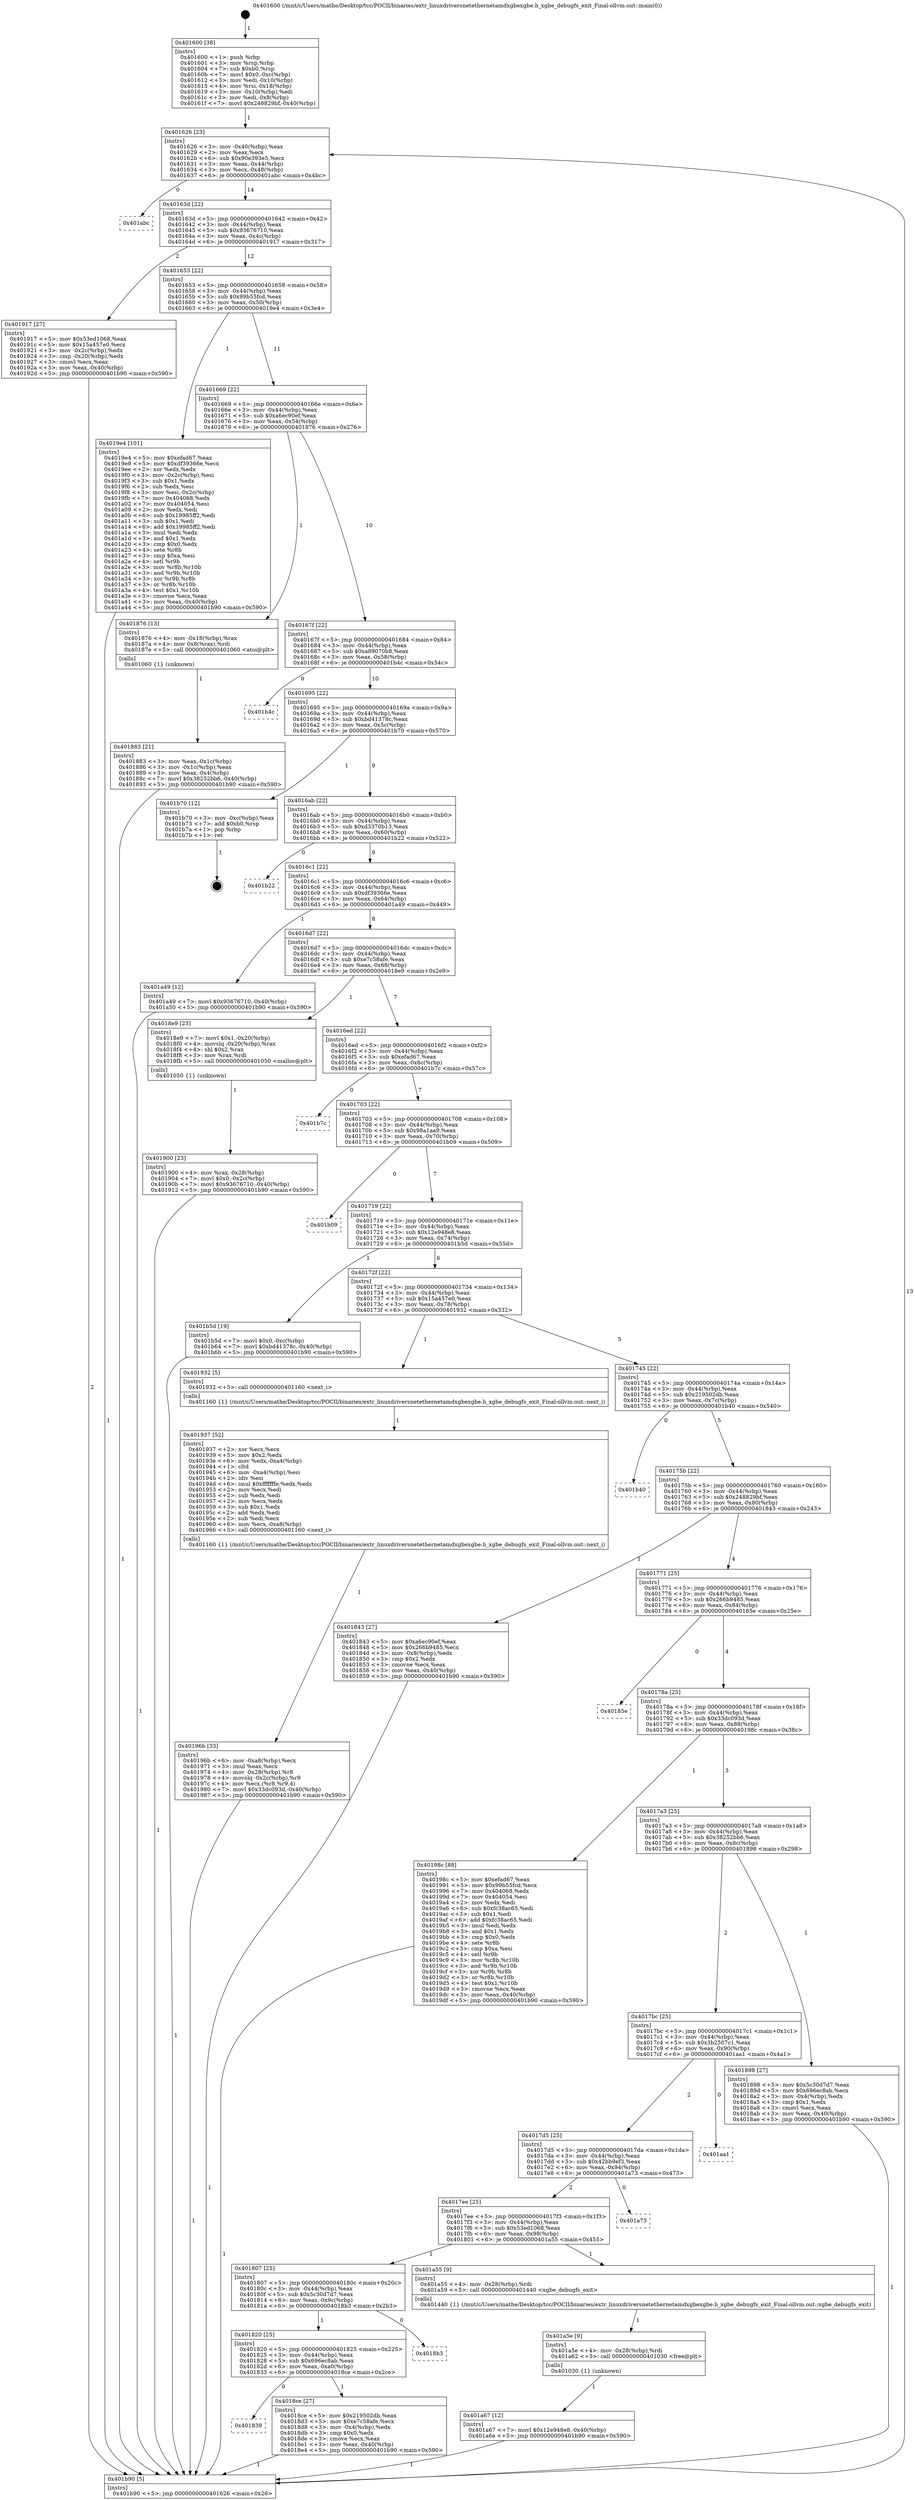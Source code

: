 digraph "0x401600" {
  label = "0x401600 (/mnt/c/Users/mathe/Desktop/tcc/POCII/binaries/extr_linuxdriversnetethernetamdxgbexgbe.h_xgbe_debugfs_exit_Final-ollvm.out::main(0))"
  labelloc = "t"
  node[shape=record]

  Entry [label="",width=0.3,height=0.3,shape=circle,fillcolor=black,style=filled]
  "0x401626" [label="{
     0x401626 [23]\l
     | [instrs]\l
     &nbsp;&nbsp;0x401626 \<+3\>: mov -0x40(%rbp),%eax\l
     &nbsp;&nbsp;0x401629 \<+2\>: mov %eax,%ecx\l
     &nbsp;&nbsp;0x40162b \<+6\>: sub $0x90e393e5,%ecx\l
     &nbsp;&nbsp;0x401631 \<+3\>: mov %eax,-0x44(%rbp)\l
     &nbsp;&nbsp;0x401634 \<+3\>: mov %ecx,-0x48(%rbp)\l
     &nbsp;&nbsp;0x401637 \<+6\>: je 0000000000401abc \<main+0x4bc\>\l
  }"]
  "0x401abc" [label="{
     0x401abc\l
  }", style=dashed]
  "0x40163d" [label="{
     0x40163d [22]\l
     | [instrs]\l
     &nbsp;&nbsp;0x40163d \<+5\>: jmp 0000000000401642 \<main+0x42\>\l
     &nbsp;&nbsp;0x401642 \<+3\>: mov -0x44(%rbp),%eax\l
     &nbsp;&nbsp;0x401645 \<+5\>: sub $0x93676710,%eax\l
     &nbsp;&nbsp;0x40164a \<+3\>: mov %eax,-0x4c(%rbp)\l
     &nbsp;&nbsp;0x40164d \<+6\>: je 0000000000401917 \<main+0x317\>\l
  }"]
  Exit [label="",width=0.3,height=0.3,shape=circle,fillcolor=black,style=filled,peripheries=2]
  "0x401917" [label="{
     0x401917 [27]\l
     | [instrs]\l
     &nbsp;&nbsp;0x401917 \<+5\>: mov $0x53ed1068,%eax\l
     &nbsp;&nbsp;0x40191c \<+5\>: mov $0x15a457e0,%ecx\l
     &nbsp;&nbsp;0x401921 \<+3\>: mov -0x2c(%rbp),%edx\l
     &nbsp;&nbsp;0x401924 \<+3\>: cmp -0x20(%rbp),%edx\l
     &nbsp;&nbsp;0x401927 \<+3\>: cmovl %ecx,%eax\l
     &nbsp;&nbsp;0x40192a \<+3\>: mov %eax,-0x40(%rbp)\l
     &nbsp;&nbsp;0x40192d \<+5\>: jmp 0000000000401b90 \<main+0x590\>\l
  }"]
  "0x401653" [label="{
     0x401653 [22]\l
     | [instrs]\l
     &nbsp;&nbsp;0x401653 \<+5\>: jmp 0000000000401658 \<main+0x58\>\l
     &nbsp;&nbsp;0x401658 \<+3\>: mov -0x44(%rbp),%eax\l
     &nbsp;&nbsp;0x40165b \<+5\>: sub $0x99b55fcd,%eax\l
     &nbsp;&nbsp;0x401660 \<+3\>: mov %eax,-0x50(%rbp)\l
     &nbsp;&nbsp;0x401663 \<+6\>: je 00000000004019e4 \<main+0x3e4\>\l
  }"]
  "0x401a67" [label="{
     0x401a67 [12]\l
     | [instrs]\l
     &nbsp;&nbsp;0x401a67 \<+7\>: movl $0x12e948e8,-0x40(%rbp)\l
     &nbsp;&nbsp;0x401a6e \<+5\>: jmp 0000000000401b90 \<main+0x590\>\l
  }"]
  "0x4019e4" [label="{
     0x4019e4 [101]\l
     | [instrs]\l
     &nbsp;&nbsp;0x4019e4 \<+5\>: mov $0xefad67,%eax\l
     &nbsp;&nbsp;0x4019e9 \<+5\>: mov $0xdf39366e,%ecx\l
     &nbsp;&nbsp;0x4019ee \<+2\>: xor %edx,%edx\l
     &nbsp;&nbsp;0x4019f0 \<+3\>: mov -0x2c(%rbp),%esi\l
     &nbsp;&nbsp;0x4019f3 \<+3\>: sub $0x1,%edx\l
     &nbsp;&nbsp;0x4019f6 \<+2\>: sub %edx,%esi\l
     &nbsp;&nbsp;0x4019f8 \<+3\>: mov %esi,-0x2c(%rbp)\l
     &nbsp;&nbsp;0x4019fb \<+7\>: mov 0x404068,%edx\l
     &nbsp;&nbsp;0x401a02 \<+7\>: mov 0x404054,%esi\l
     &nbsp;&nbsp;0x401a09 \<+2\>: mov %edx,%edi\l
     &nbsp;&nbsp;0x401a0b \<+6\>: sub $0x19985ff2,%edi\l
     &nbsp;&nbsp;0x401a11 \<+3\>: sub $0x1,%edi\l
     &nbsp;&nbsp;0x401a14 \<+6\>: add $0x19985ff2,%edi\l
     &nbsp;&nbsp;0x401a1a \<+3\>: imul %edi,%edx\l
     &nbsp;&nbsp;0x401a1d \<+3\>: and $0x1,%edx\l
     &nbsp;&nbsp;0x401a20 \<+3\>: cmp $0x0,%edx\l
     &nbsp;&nbsp;0x401a23 \<+4\>: sete %r8b\l
     &nbsp;&nbsp;0x401a27 \<+3\>: cmp $0xa,%esi\l
     &nbsp;&nbsp;0x401a2a \<+4\>: setl %r9b\l
     &nbsp;&nbsp;0x401a2e \<+3\>: mov %r8b,%r10b\l
     &nbsp;&nbsp;0x401a31 \<+3\>: and %r9b,%r10b\l
     &nbsp;&nbsp;0x401a34 \<+3\>: xor %r9b,%r8b\l
     &nbsp;&nbsp;0x401a37 \<+3\>: or %r8b,%r10b\l
     &nbsp;&nbsp;0x401a3a \<+4\>: test $0x1,%r10b\l
     &nbsp;&nbsp;0x401a3e \<+3\>: cmovne %ecx,%eax\l
     &nbsp;&nbsp;0x401a41 \<+3\>: mov %eax,-0x40(%rbp)\l
     &nbsp;&nbsp;0x401a44 \<+5\>: jmp 0000000000401b90 \<main+0x590\>\l
  }"]
  "0x401669" [label="{
     0x401669 [22]\l
     | [instrs]\l
     &nbsp;&nbsp;0x401669 \<+5\>: jmp 000000000040166e \<main+0x6e\>\l
     &nbsp;&nbsp;0x40166e \<+3\>: mov -0x44(%rbp),%eax\l
     &nbsp;&nbsp;0x401671 \<+5\>: sub $0xa6ec90ef,%eax\l
     &nbsp;&nbsp;0x401676 \<+3\>: mov %eax,-0x54(%rbp)\l
     &nbsp;&nbsp;0x401679 \<+6\>: je 0000000000401876 \<main+0x276\>\l
  }"]
  "0x401a5e" [label="{
     0x401a5e [9]\l
     | [instrs]\l
     &nbsp;&nbsp;0x401a5e \<+4\>: mov -0x28(%rbp),%rdi\l
     &nbsp;&nbsp;0x401a62 \<+5\>: call 0000000000401030 \<free@plt\>\l
     | [calls]\l
     &nbsp;&nbsp;0x401030 \{1\} (unknown)\l
  }"]
  "0x401876" [label="{
     0x401876 [13]\l
     | [instrs]\l
     &nbsp;&nbsp;0x401876 \<+4\>: mov -0x18(%rbp),%rax\l
     &nbsp;&nbsp;0x40187a \<+4\>: mov 0x8(%rax),%rdi\l
     &nbsp;&nbsp;0x40187e \<+5\>: call 0000000000401060 \<atoi@plt\>\l
     | [calls]\l
     &nbsp;&nbsp;0x401060 \{1\} (unknown)\l
  }"]
  "0x40167f" [label="{
     0x40167f [22]\l
     | [instrs]\l
     &nbsp;&nbsp;0x40167f \<+5\>: jmp 0000000000401684 \<main+0x84\>\l
     &nbsp;&nbsp;0x401684 \<+3\>: mov -0x44(%rbp),%eax\l
     &nbsp;&nbsp;0x401687 \<+5\>: sub $0xa89070b8,%eax\l
     &nbsp;&nbsp;0x40168c \<+3\>: mov %eax,-0x58(%rbp)\l
     &nbsp;&nbsp;0x40168f \<+6\>: je 0000000000401b4c \<main+0x54c\>\l
  }"]
  "0x40196b" [label="{
     0x40196b [33]\l
     | [instrs]\l
     &nbsp;&nbsp;0x40196b \<+6\>: mov -0xa8(%rbp),%ecx\l
     &nbsp;&nbsp;0x401971 \<+3\>: imul %eax,%ecx\l
     &nbsp;&nbsp;0x401974 \<+4\>: mov -0x28(%rbp),%r8\l
     &nbsp;&nbsp;0x401978 \<+4\>: movslq -0x2c(%rbp),%r9\l
     &nbsp;&nbsp;0x40197c \<+4\>: mov %ecx,(%r8,%r9,4)\l
     &nbsp;&nbsp;0x401980 \<+7\>: movl $0x33dc093d,-0x40(%rbp)\l
     &nbsp;&nbsp;0x401987 \<+5\>: jmp 0000000000401b90 \<main+0x590\>\l
  }"]
  "0x401b4c" [label="{
     0x401b4c\l
  }", style=dashed]
  "0x401695" [label="{
     0x401695 [22]\l
     | [instrs]\l
     &nbsp;&nbsp;0x401695 \<+5\>: jmp 000000000040169a \<main+0x9a\>\l
     &nbsp;&nbsp;0x40169a \<+3\>: mov -0x44(%rbp),%eax\l
     &nbsp;&nbsp;0x40169d \<+5\>: sub $0xbd41378c,%eax\l
     &nbsp;&nbsp;0x4016a2 \<+3\>: mov %eax,-0x5c(%rbp)\l
     &nbsp;&nbsp;0x4016a5 \<+6\>: je 0000000000401b70 \<main+0x570\>\l
  }"]
  "0x401937" [label="{
     0x401937 [52]\l
     | [instrs]\l
     &nbsp;&nbsp;0x401937 \<+2\>: xor %ecx,%ecx\l
     &nbsp;&nbsp;0x401939 \<+5\>: mov $0x2,%edx\l
     &nbsp;&nbsp;0x40193e \<+6\>: mov %edx,-0xa4(%rbp)\l
     &nbsp;&nbsp;0x401944 \<+1\>: cltd\l
     &nbsp;&nbsp;0x401945 \<+6\>: mov -0xa4(%rbp),%esi\l
     &nbsp;&nbsp;0x40194b \<+2\>: idiv %esi\l
     &nbsp;&nbsp;0x40194d \<+6\>: imul $0xfffffffe,%edx,%edx\l
     &nbsp;&nbsp;0x401953 \<+2\>: mov %ecx,%edi\l
     &nbsp;&nbsp;0x401955 \<+2\>: sub %edx,%edi\l
     &nbsp;&nbsp;0x401957 \<+2\>: mov %ecx,%edx\l
     &nbsp;&nbsp;0x401959 \<+3\>: sub $0x1,%edx\l
     &nbsp;&nbsp;0x40195c \<+2\>: add %edx,%edi\l
     &nbsp;&nbsp;0x40195e \<+2\>: sub %edi,%ecx\l
     &nbsp;&nbsp;0x401960 \<+6\>: mov %ecx,-0xa8(%rbp)\l
     &nbsp;&nbsp;0x401966 \<+5\>: call 0000000000401160 \<next_i\>\l
     | [calls]\l
     &nbsp;&nbsp;0x401160 \{1\} (/mnt/c/Users/mathe/Desktop/tcc/POCII/binaries/extr_linuxdriversnetethernetamdxgbexgbe.h_xgbe_debugfs_exit_Final-ollvm.out::next_i)\l
  }"]
  "0x401b70" [label="{
     0x401b70 [12]\l
     | [instrs]\l
     &nbsp;&nbsp;0x401b70 \<+3\>: mov -0xc(%rbp),%eax\l
     &nbsp;&nbsp;0x401b73 \<+7\>: add $0xb0,%rsp\l
     &nbsp;&nbsp;0x401b7a \<+1\>: pop %rbp\l
     &nbsp;&nbsp;0x401b7b \<+1\>: ret\l
  }"]
  "0x4016ab" [label="{
     0x4016ab [22]\l
     | [instrs]\l
     &nbsp;&nbsp;0x4016ab \<+5\>: jmp 00000000004016b0 \<main+0xb0\>\l
     &nbsp;&nbsp;0x4016b0 \<+3\>: mov -0x44(%rbp),%eax\l
     &nbsp;&nbsp;0x4016b3 \<+5\>: sub $0xd3370b13,%eax\l
     &nbsp;&nbsp;0x4016b8 \<+3\>: mov %eax,-0x60(%rbp)\l
     &nbsp;&nbsp;0x4016bb \<+6\>: je 0000000000401b22 \<main+0x522\>\l
  }"]
  "0x401900" [label="{
     0x401900 [23]\l
     | [instrs]\l
     &nbsp;&nbsp;0x401900 \<+4\>: mov %rax,-0x28(%rbp)\l
     &nbsp;&nbsp;0x401904 \<+7\>: movl $0x0,-0x2c(%rbp)\l
     &nbsp;&nbsp;0x40190b \<+7\>: movl $0x93676710,-0x40(%rbp)\l
     &nbsp;&nbsp;0x401912 \<+5\>: jmp 0000000000401b90 \<main+0x590\>\l
  }"]
  "0x401b22" [label="{
     0x401b22\l
  }", style=dashed]
  "0x4016c1" [label="{
     0x4016c1 [22]\l
     | [instrs]\l
     &nbsp;&nbsp;0x4016c1 \<+5\>: jmp 00000000004016c6 \<main+0xc6\>\l
     &nbsp;&nbsp;0x4016c6 \<+3\>: mov -0x44(%rbp),%eax\l
     &nbsp;&nbsp;0x4016c9 \<+5\>: sub $0xdf39366e,%eax\l
     &nbsp;&nbsp;0x4016ce \<+3\>: mov %eax,-0x64(%rbp)\l
     &nbsp;&nbsp;0x4016d1 \<+6\>: je 0000000000401a49 \<main+0x449\>\l
  }"]
  "0x401839" [label="{
     0x401839\l
  }", style=dashed]
  "0x401a49" [label="{
     0x401a49 [12]\l
     | [instrs]\l
     &nbsp;&nbsp;0x401a49 \<+7\>: movl $0x93676710,-0x40(%rbp)\l
     &nbsp;&nbsp;0x401a50 \<+5\>: jmp 0000000000401b90 \<main+0x590\>\l
  }"]
  "0x4016d7" [label="{
     0x4016d7 [22]\l
     | [instrs]\l
     &nbsp;&nbsp;0x4016d7 \<+5\>: jmp 00000000004016dc \<main+0xdc\>\l
     &nbsp;&nbsp;0x4016dc \<+3\>: mov -0x44(%rbp),%eax\l
     &nbsp;&nbsp;0x4016df \<+5\>: sub $0xe7c58afe,%eax\l
     &nbsp;&nbsp;0x4016e4 \<+3\>: mov %eax,-0x68(%rbp)\l
     &nbsp;&nbsp;0x4016e7 \<+6\>: je 00000000004018e9 \<main+0x2e9\>\l
  }"]
  "0x4018ce" [label="{
     0x4018ce [27]\l
     | [instrs]\l
     &nbsp;&nbsp;0x4018ce \<+5\>: mov $0x219502db,%eax\l
     &nbsp;&nbsp;0x4018d3 \<+5\>: mov $0xe7c58afe,%ecx\l
     &nbsp;&nbsp;0x4018d8 \<+3\>: mov -0x4(%rbp),%edx\l
     &nbsp;&nbsp;0x4018db \<+3\>: cmp $0x0,%edx\l
     &nbsp;&nbsp;0x4018de \<+3\>: cmove %ecx,%eax\l
     &nbsp;&nbsp;0x4018e1 \<+3\>: mov %eax,-0x40(%rbp)\l
     &nbsp;&nbsp;0x4018e4 \<+5\>: jmp 0000000000401b90 \<main+0x590\>\l
  }"]
  "0x4018e9" [label="{
     0x4018e9 [23]\l
     | [instrs]\l
     &nbsp;&nbsp;0x4018e9 \<+7\>: movl $0x1,-0x20(%rbp)\l
     &nbsp;&nbsp;0x4018f0 \<+4\>: movslq -0x20(%rbp),%rax\l
     &nbsp;&nbsp;0x4018f4 \<+4\>: shl $0x2,%rax\l
     &nbsp;&nbsp;0x4018f8 \<+3\>: mov %rax,%rdi\l
     &nbsp;&nbsp;0x4018fb \<+5\>: call 0000000000401050 \<malloc@plt\>\l
     | [calls]\l
     &nbsp;&nbsp;0x401050 \{1\} (unknown)\l
  }"]
  "0x4016ed" [label="{
     0x4016ed [22]\l
     | [instrs]\l
     &nbsp;&nbsp;0x4016ed \<+5\>: jmp 00000000004016f2 \<main+0xf2\>\l
     &nbsp;&nbsp;0x4016f2 \<+3\>: mov -0x44(%rbp),%eax\l
     &nbsp;&nbsp;0x4016f5 \<+5\>: sub $0xefad67,%eax\l
     &nbsp;&nbsp;0x4016fa \<+3\>: mov %eax,-0x6c(%rbp)\l
     &nbsp;&nbsp;0x4016fd \<+6\>: je 0000000000401b7c \<main+0x57c\>\l
  }"]
  "0x401820" [label="{
     0x401820 [25]\l
     | [instrs]\l
     &nbsp;&nbsp;0x401820 \<+5\>: jmp 0000000000401825 \<main+0x225\>\l
     &nbsp;&nbsp;0x401825 \<+3\>: mov -0x44(%rbp),%eax\l
     &nbsp;&nbsp;0x401828 \<+5\>: sub $0x696ec8ab,%eax\l
     &nbsp;&nbsp;0x40182d \<+6\>: mov %eax,-0xa0(%rbp)\l
     &nbsp;&nbsp;0x401833 \<+6\>: je 00000000004018ce \<main+0x2ce\>\l
  }"]
  "0x401b7c" [label="{
     0x401b7c\l
  }", style=dashed]
  "0x401703" [label="{
     0x401703 [22]\l
     | [instrs]\l
     &nbsp;&nbsp;0x401703 \<+5\>: jmp 0000000000401708 \<main+0x108\>\l
     &nbsp;&nbsp;0x401708 \<+3\>: mov -0x44(%rbp),%eax\l
     &nbsp;&nbsp;0x40170b \<+5\>: sub $0x98a1aa9,%eax\l
     &nbsp;&nbsp;0x401710 \<+3\>: mov %eax,-0x70(%rbp)\l
     &nbsp;&nbsp;0x401713 \<+6\>: je 0000000000401b09 \<main+0x509\>\l
  }"]
  "0x4018b3" [label="{
     0x4018b3\l
  }", style=dashed]
  "0x401b09" [label="{
     0x401b09\l
  }", style=dashed]
  "0x401719" [label="{
     0x401719 [22]\l
     | [instrs]\l
     &nbsp;&nbsp;0x401719 \<+5\>: jmp 000000000040171e \<main+0x11e\>\l
     &nbsp;&nbsp;0x40171e \<+3\>: mov -0x44(%rbp),%eax\l
     &nbsp;&nbsp;0x401721 \<+5\>: sub $0x12e948e8,%eax\l
     &nbsp;&nbsp;0x401726 \<+3\>: mov %eax,-0x74(%rbp)\l
     &nbsp;&nbsp;0x401729 \<+6\>: je 0000000000401b5d \<main+0x55d\>\l
  }"]
  "0x401807" [label="{
     0x401807 [25]\l
     | [instrs]\l
     &nbsp;&nbsp;0x401807 \<+5\>: jmp 000000000040180c \<main+0x20c\>\l
     &nbsp;&nbsp;0x40180c \<+3\>: mov -0x44(%rbp),%eax\l
     &nbsp;&nbsp;0x40180f \<+5\>: sub $0x5c30d7d7,%eax\l
     &nbsp;&nbsp;0x401814 \<+6\>: mov %eax,-0x9c(%rbp)\l
     &nbsp;&nbsp;0x40181a \<+6\>: je 00000000004018b3 \<main+0x2b3\>\l
  }"]
  "0x401b5d" [label="{
     0x401b5d [19]\l
     | [instrs]\l
     &nbsp;&nbsp;0x401b5d \<+7\>: movl $0x0,-0xc(%rbp)\l
     &nbsp;&nbsp;0x401b64 \<+7\>: movl $0xbd41378c,-0x40(%rbp)\l
     &nbsp;&nbsp;0x401b6b \<+5\>: jmp 0000000000401b90 \<main+0x590\>\l
  }"]
  "0x40172f" [label="{
     0x40172f [22]\l
     | [instrs]\l
     &nbsp;&nbsp;0x40172f \<+5\>: jmp 0000000000401734 \<main+0x134\>\l
     &nbsp;&nbsp;0x401734 \<+3\>: mov -0x44(%rbp),%eax\l
     &nbsp;&nbsp;0x401737 \<+5\>: sub $0x15a457e0,%eax\l
     &nbsp;&nbsp;0x40173c \<+3\>: mov %eax,-0x78(%rbp)\l
     &nbsp;&nbsp;0x40173f \<+6\>: je 0000000000401932 \<main+0x332\>\l
  }"]
  "0x401a55" [label="{
     0x401a55 [9]\l
     | [instrs]\l
     &nbsp;&nbsp;0x401a55 \<+4\>: mov -0x28(%rbp),%rdi\l
     &nbsp;&nbsp;0x401a59 \<+5\>: call 0000000000401440 \<xgbe_debugfs_exit\>\l
     | [calls]\l
     &nbsp;&nbsp;0x401440 \{1\} (/mnt/c/Users/mathe/Desktop/tcc/POCII/binaries/extr_linuxdriversnetethernetamdxgbexgbe.h_xgbe_debugfs_exit_Final-ollvm.out::xgbe_debugfs_exit)\l
  }"]
  "0x401932" [label="{
     0x401932 [5]\l
     | [instrs]\l
     &nbsp;&nbsp;0x401932 \<+5\>: call 0000000000401160 \<next_i\>\l
     | [calls]\l
     &nbsp;&nbsp;0x401160 \{1\} (/mnt/c/Users/mathe/Desktop/tcc/POCII/binaries/extr_linuxdriversnetethernetamdxgbexgbe.h_xgbe_debugfs_exit_Final-ollvm.out::next_i)\l
  }"]
  "0x401745" [label="{
     0x401745 [22]\l
     | [instrs]\l
     &nbsp;&nbsp;0x401745 \<+5\>: jmp 000000000040174a \<main+0x14a\>\l
     &nbsp;&nbsp;0x40174a \<+3\>: mov -0x44(%rbp),%eax\l
     &nbsp;&nbsp;0x40174d \<+5\>: sub $0x219502db,%eax\l
     &nbsp;&nbsp;0x401752 \<+3\>: mov %eax,-0x7c(%rbp)\l
     &nbsp;&nbsp;0x401755 \<+6\>: je 0000000000401b40 \<main+0x540\>\l
  }"]
  "0x4017ee" [label="{
     0x4017ee [25]\l
     | [instrs]\l
     &nbsp;&nbsp;0x4017ee \<+5\>: jmp 00000000004017f3 \<main+0x1f3\>\l
     &nbsp;&nbsp;0x4017f3 \<+3\>: mov -0x44(%rbp),%eax\l
     &nbsp;&nbsp;0x4017f6 \<+5\>: sub $0x53ed1068,%eax\l
     &nbsp;&nbsp;0x4017fb \<+6\>: mov %eax,-0x98(%rbp)\l
     &nbsp;&nbsp;0x401801 \<+6\>: je 0000000000401a55 \<main+0x455\>\l
  }"]
  "0x401b40" [label="{
     0x401b40\l
  }", style=dashed]
  "0x40175b" [label="{
     0x40175b [22]\l
     | [instrs]\l
     &nbsp;&nbsp;0x40175b \<+5\>: jmp 0000000000401760 \<main+0x160\>\l
     &nbsp;&nbsp;0x401760 \<+3\>: mov -0x44(%rbp),%eax\l
     &nbsp;&nbsp;0x401763 \<+5\>: sub $0x248829bf,%eax\l
     &nbsp;&nbsp;0x401768 \<+3\>: mov %eax,-0x80(%rbp)\l
     &nbsp;&nbsp;0x40176b \<+6\>: je 0000000000401843 \<main+0x243\>\l
  }"]
  "0x401a73" [label="{
     0x401a73\l
  }", style=dashed]
  "0x401843" [label="{
     0x401843 [27]\l
     | [instrs]\l
     &nbsp;&nbsp;0x401843 \<+5\>: mov $0xa6ec90ef,%eax\l
     &nbsp;&nbsp;0x401848 \<+5\>: mov $0x266b9485,%ecx\l
     &nbsp;&nbsp;0x40184d \<+3\>: mov -0x8(%rbp),%edx\l
     &nbsp;&nbsp;0x401850 \<+3\>: cmp $0x2,%edx\l
     &nbsp;&nbsp;0x401853 \<+3\>: cmovne %ecx,%eax\l
     &nbsp;&nbsp;0x401856 \<+3\>: mov %eax,-0x40(%rbp)\l
     &nbsp;&nbsp;0x401859 \<+5\>: jmp 0000000000401b90 \<main+0x590\>\l
  }"]
  "0x401771" [label="{
     0x401771 [25]\l
     | [instrs]\l
     &nbsp;&nbsp;0x401771 \<+5\>: jmp 0000000000401776 \<main+0x176\>\l
     &nbsp;&nbsp;0x401776 \<+3\>: mov -0x44(%rbp),%eax\l
     &nbsp;&nbsp;0x401779 \<+5\>: sub $0x266b9485,%eax\l
     &nbsp;&nbsp;0x40177e \<+6\>: mov %eax,-0x84(%rbp)\l
     &nbsp;&nbsp;0x401784 \<+6\>: je 000000000040185e \<main+0x25e\>\l
  }"]
  "0x401b90" [label="{
     0x401b90 [5]\l
     | [instrs]\l
     &nbsp;&nbsp;0x401b90 \<+5\>: jmp 0000000000401626 \<main+0x26\>\l
  }"]
  "0x401600" [label="{
     0x401600 [38]\l
     | [instrs]\l
     &nbsp;&nbsp;0x401600 \<+1\>: push %rbp\l
     &nbsp;&nbsp;0x401601 \<+3\>: mov %rsp,%rbp\l
     &nbsp;&nbsp;0x401604 \<+7\>: sub $0xb0,%rsp\l
     &nbsp;&nbsp;0x40160b \<+7\>: movl $0x0,-0xc(%rbp)\l
     &nbsp;&nbsp;0x401612 \<+3\>: mov %edi,-0x10(%rbp)\l
     &nbsp;&nbsp;0x401615 \<+4\>: mov %rsi,-0x18(%rbp)\l
     &nbsp;&nbsp;0x401619 \<+3\>: mov -0x10(%rbp),%edi\l
     &nbsp;&nbsp;0x40161c \<+3\>: mov %edi,-0x8(%rbp)\l
     &nbsp;&nbsp;0x40161f \<+7\>: movl $0x248829bf,-0x40(%rbp)\l
  }"]
  "0x401883" [label="{
     0x401883 [21]\l
     | [instrs]\l
     &nbsp;&nbsp;0x401883 \<+3\>: mov %eax,-0x1c(%rbp)\l
     &nbsp;&nbsp;0x401886 \<+3\>: mov -0x1c(%rbp),%eax\l
     &nbsp;&nbsp;0x401889 \<+3\>: mov %eax,-0x4(%rbp)\l
     &nbsp;&nbsp;0x40188c \<+7\>: movl $0x38252bb6,-0x40(%rbp)\l
     &nbsp;&nbsp;0x401893 \<+5\>: jmp 0000000000401b90 \<main+0x590\>\l
  }"]
  "0x4017d5" [label="{
     0x4017d5 [25]\l
     | [instrs]\l
     &nbsp;&nbsp;0x4017d5 \<+5\>: jmp 00000000004017da \<main+0x1da\>\l
     &nbsp;&nbsp;0x4017da \<+3\>: mov -0x44(%rbp),%eax\l
     &nbsp;&nbsp;0x4017dd \<+5\>: sub $0x42bb9ef3,%eax\l
     &nbsp;&nbsp;0x4017e2 \<+6\>: mov %eax,-0x94(%rbp)\l
     &nbsp;&nbsp;0x4017e8 \<+6\>: je 0000000000401a73 \<main+0x473\>\l
  }"]
  "0x40185e" [label="{
     0x40185e\l
  }", style=dashed]
  "0x40178a" [label="{
     0x40178a [25]\l
     | [instrs]\l
     &nbsp;&nbsp;0x40178a \<+5\>: jmp 000000000040178f \<main+0x18f\>\l
     &nbsp;&nbsp;0x40178f \<+3\>: mov -0x44(%rbp),%eax\l
     &nbsp;&nbsp;0x401792 \<+5\>: sub $0x33dc093d,%eax\l
     &nbsp;&nbsp;0x401797 \<+6\>: mov %eax,-0x88(%rbp)\l
     &nbsp;&nbsp;0x40179d \<+6\>: je 000000000040198c \<main+0x38c\>\l
  }"]
  "0x401aa1" [label="{
     0x401aa1\l
  }", style=dashed]
  "0x40198c" [label="{
     0x40198c [88]\l
     | [instrs]\l
     &nbsp;&nbsp;0x40198c \<+5\>: mov $0xefad67,%eax\l
     &nbsp;&nbsp;0x401991 \<+5\>: mov $0x99b55fcd,%ecx\l
     &nbsp;&nbsp;0x401996 \<+7\>: mov 0x404068,%edx\l
     &nbsp;&nbsp;0x40199d \<+7\>: mov 0x404054,%esi\l
     &nbsp;&nbsp;0x4019a4 \<+2\>: mov %edx,%edi\l
     &nbsp;&nbsp;0x4019a6 \<+6\>: sub $0xfc38ac65,%edi\l
     &nbsp;&nbsp;0x4019ac \<+3\>: sub $0x1,%edi\l
     &nbsp;&nbsp;0x4019af \<+6\>: add $0xfc38ac65,%edi\l
     &nbsp;&nbsp;0x4019b5 \<+3\>: imul %edi,%edx\l
     &nbsp;&nbsp;0x4019b8 \<+3\>: and $0x1,%edx\l
     &nbsp;&nbsp;0x4019bb \<+3\>: cmp $0x0,%edx\l
     &nbsp;&nbsp;0x4019be \<+4\>: sete %r8b\l
     &nbsp;&nbsp;0x4019c2 \<+3\>: cmp $0xa,%esi\l
     &nbsp;&nbsp;0x4019c5 \<+4\>: setl %r9b\l
     &nbsp;&nbsp;0x4019c9 \<+3\>: mov %r8b,%r10b\l
     &nbsp;&nbsp;0x4019cc \<+3\>: and %r9b,%r10b\l
     &nbsp;&nbsp;0x4019cf \<+3\>: xor %r9b,%r8b\l
     &nbsp;&nbsp;0x4019d2 \<+3\>: or %r8b,%r10b\l
     &nbsp;&nbsp;0x4019d5 \<+4\>: test $0x1,%r10b\l
     &nbsp;&nbsp;0x4019d9 \<+3\>: cmovne %ecx,%eax\l
     &nbsp;&nbsp;0x4019dc \<+3\>: mov %eax,-0x40(%rbp)\l
     &nbsp;&nbsp;0x4019df \<+5\>: jmp 0000000000401b90 \<main+0x590\>\l
  }"]
  "0x4017a3" [label="{
     0x4017a3 [25]\l
     | [instrs]\l
     &nbsp;&nbsp;0x4017a3 \<+5\>: jmp 00000000004017a8 \<main+0x1a8\>\l
     &nbsp;&nbsp;0x4017a8 \<+3\>: mov -0x44(%rbp),%eax\l
     &nbsp;&nbsp;0x4017ab \<+5\>: sub $0x38252bb6,%eax\l
     &nbsp;&nbsp;0x4017b0 \<+6\>: mov %eax,-0x8c(%rbp)\l
     &nbsp;&nbsp;0x4017b6 \<+6\>: je 0000000000401898 \<main+0x298\>\l
  }"]
  "0x4017bc" [label="{
     0x4017bc [25]\l
     | [instrs]\l
     &nbsp;&nbsp;0x4017bc \<+5\>: jmp 00000000004017c1 \<main+0x1c1\>\l
     &nbsp;&nbsp;0x4017c1 \<+3\>: mov -0x44(%rbp),%eax\l
     &nbsp;&nbsp;0x4017c4 \<+5\>: sub $0x3b2507c1,%eax\l
     &nbsp;&nbsp;0x4017c9 \<+6\>: mov %eax,-0x90(%rbp)\l
     &nbsp;&nbsp;0x4017cf \<+6\>: je 0000000000401aa1 \<main+0x4a1\>\l
  }"]
  "0x401898" [label="{
     0x401898 [27]\l
     | [instrs]\l
     &nbsp;&nbsp;0x401898 \<+5\>: mov $0x5c30d7d7,%eax\l
     &nbsp;&nbsp;0x40189d \<+5\>: mov $0x696ec8ab,%ecx\l
     &nbsp;&nbsp;0x4018a2 \<+3\>: mov -0x4(%rbp),%edx\l
     &nbsp;&nbsp;0x4018a5 \<+3\>: cmp $0x1,%edx\l
     &nbsp;&nbsp;0x4018a8 \<+3\>: cmovl %ecx,%eax\l
     &nbsp;&nbsp;0x4018ab \<+3\>: mov %eax,-0x40(%rbp)\l
     &nbsp;&nbsp;0x4018ae \<+5\>: jmp 0000000000401b90 \<main+0x590\>\l
  }"]
  Entry -> "0x401600" [label=" 1"]
  "0x401626" -> "0x401abc" [label=" 0"]
  "0x401626" -> "0x40163d" [label=" 14"]
  "0x401b70" -> Exit [label=" 1"]
  "0x40163d" -> "0x401917" [label=" 2"]
  "0x40163d" -> "0x401653" [label=" 12"]
  "0x401b5d" -> "0x401b90" [label=" 1"]
  "0x401653" -> "0x4019e4" [label=" 1"]
  "0x401653" -> "0x401669" [label=" 11"]
  "0x401a67" -> "0x401b90" [label=" 1"]
  "0x401669" -> "0x401876" [label=" 1"]
  "0x401669" -> "0x40167f" [label=" 10"]
  "0x401a5e" -> "0x401a67" [label=" 1"]
  "0x40167f" -> "0x401b4c" [label=" 0"]
  "0x40167f" -> "0x401695" [label=" 10"]
  "0x401a55" -> "0x401a5e" [label=" 1"]
  "0x401695" -> "0x401b70" [label=" 1"]
  "0x401695" -> "0x4016ab" [label=" 9"]
  "0x401a49" -> "0x401b90" [label=" 1"]
  "0x4016ab" -> "0x401b22" [label=" 0"]
  "0x4016ab" -> "0x4016c1" [label=" 9"]
  "0x4019e4" -> "0x401b90" [label=" 1"]
  "0x4016c1" -> "0x401a49" [label=" 1"]
  "0x4016c1" -> "0x4016d7" [label=" 8"]
  "0x40198c" -> "0x401b90" [label=" 1"]
  "0x4016d7" -> "0x4018e9" [label=" 1"]
  "0x4016d7" -> "0x4016ed" [label=" 7"]
  "0x40196b" -> "0x401b90" [label=" 1"]
  "0x4016ed" -> "0x401b7c" [label=" 0"]
  "0x4016ed" -> "0x401703" [label=" 7"]
  "0x401932" -> "0x401937" [label=" 1"]
  "0x401703" -> "0x401b09" [label=" 0"]
  "0x401703" -> "0x401719" [label=" 7"]
  "0x401917" -> "0x401b90" [label=" 2"]
  "0x401719" -> "0x401b5d" [label=" 1"]
  "0x401719" -> "0x40172f" [label=" 6"]
  "0x4018e9" -> "0x401900" [label=" 1"]
  "0x40172f" -> "0x401932" [label=" 1"]
  "0x40172f" -> "0x401745" [label=" 5"]
  "0x4018ce" -> "0x401b90" [label=" 1"]
  "0x401745" -> "0x401b40" [label=" 0"]
  "0x401745" -> "0x40175b" [label=" 5"]
  "0x401820" -> "0x4018ce" [label=" 1"]
  "0x40175b" -> "0x401843" [label=" 1"]
  "0x40175b" -> "0x401771" [label=" 4"]
  "0x401843" -> "0x401b90" [label=" 1"]
  "0x401600" -> "0x401626" [label=" 1"]
  "0x401b90" -> "0x401626" [label=" 13"]
  "0x401876" -> "0x401883" [label=" 1"]
  "0x401883" -> "0x401b90" [label=" 1"]
  "0x401937" -> "0x40196b" [label=" 1"]
  "0x401771" -> "0x40185e" [label=" 0"]
  "0x401771" -> "0x40178a" [label=" 4"]
  "0x401807" -> "0x4018b3" [label=" 0"]
  "0x40178a" -> "0x40198c" [label=" 1"]
  "0x40178a" -> "0x4017a3" [label=" 3"]
  "0x401900" -> "0x401b90" [label=" 1"]
  "0x4017a3" -> "0x401898" [label=" 1"]
  "0x4017a3" -> "0x4017bc" [label=" 2"]
  "0x401898" -> "0x401b90" [label=" 1"]
  "0x4017ee" -> "0x401807" [label=" 1"]
  "0x4017bc" -> "0x401aa1" [label=" 0"]
  "0x4017bc" -> "0x4017d5" [label=" 2"]
  "0x401807" -> "0x401820" [label=" 1"]
  "0x4017d5" -> "0x401a73" [label=" 0"]
  "0x4017d5" -> "0x4017ee" [label=" 2"]
  "0x401820" -> "0x401839" [label=" 0"]
  "0x4017ee" -> "0x401a55" [label=" 1"]
}

